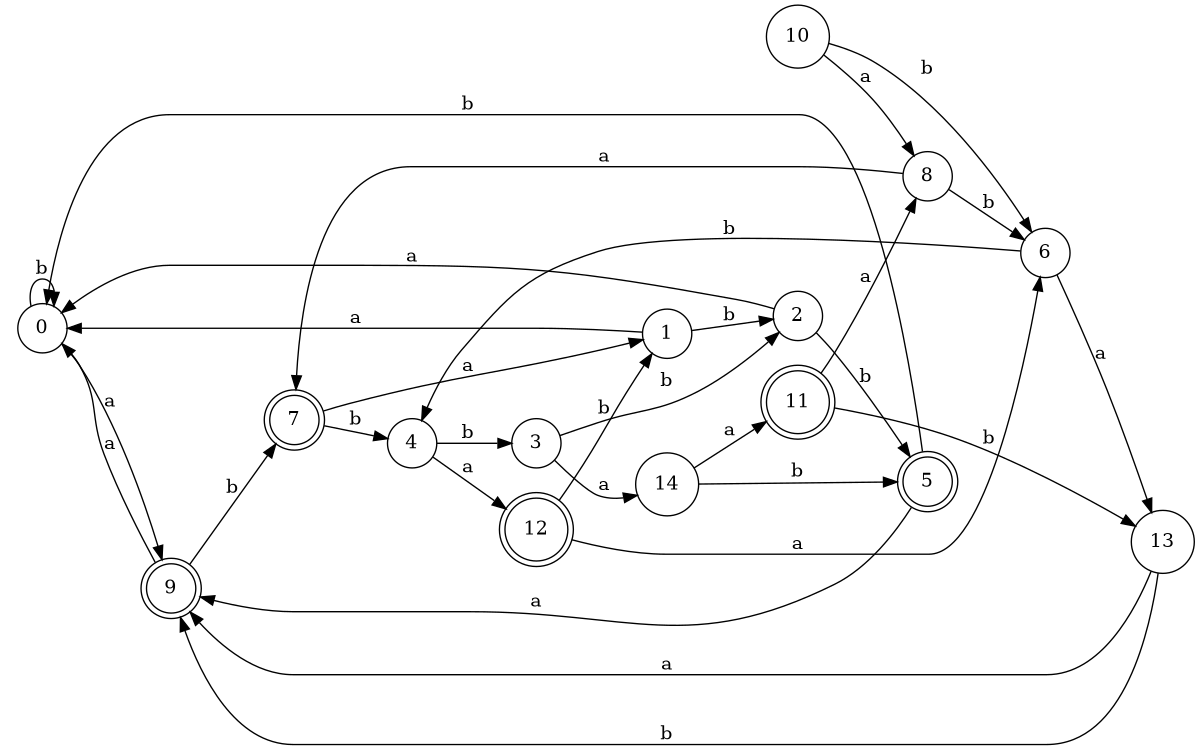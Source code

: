 digraph n12_1 {
__start0 [label="" shape="none"];

rankdir=LR;
size="8,5";

s0 [style="filled", color="black", fillcolor="white" shape="circle", label="0"];
s1 [style="filled", color="black", fillcolor="white" shape="circle", label="1"];
s2 [style="filled", color="black", fillcolor="white" shape="circle", label="2"];
s3 [style="filled", color="black", fillcolor="white" shape="circle", label="3"];
s4 [style="filled", color="black", fillcolor="white" shape="circle", label="4"];
s5 [style="rounded,filled", color="black", fillcolor="white" shape="doublecircle", label="5"];
s6 [style="filled", color="black", fillcolor="white" shape="circle", label="6"];
s7 [style="rounded,filled", color="black", fillcolor="white" shape="doublecircle", label="7"];
s8 [style="filled", color="black", fillcolor="white" shape="circle", label="8"];
s9 [style="rounded,filled", color="black", fillcolor="white" shape="doublecircle", label="9"];
s10 [style="filled", color="black", fillcolor="white" shape="circle", label="10"];
s11 [style="rounded,filled", color="black", fillcolor="white" shape="doublecircle", label="11"];
s12 [style="rounded,filled", color="black", fillcolor="white" shape="doublecircle", label="12"];
s13 [style="filled", color="black", fillcolor="white" shape="circle", label="13"];
s14 [style="filled", color="black", fillcolor="white" shape="circle", label="14"];
s0 -> s9 [label="a"];
s0 -> s0 [label="b"];
s1 -> s0 [label="a"];
s1 -> s2 [label="b"];
s2 -> s0 [label="a"];
s2 -> s5 [label="b"];
s3 -> s14 [label="a"];
s3 -> s2 [label="b"];
s4 -> s12 [label="a"];
s4 -> s3 [label="b"];
s5 -> s9 [label="a"];
s5 -> s0 [label="b"];
s6 -> s13 [label="a"];
s6 -> s4 [label="b"];
s7 -> s1 [label="a"];
s7 -> s4 [label="b"];
s8 -> s7 [label="a"];
s8 -> s6 [label="b"];
s9 -> s0 [label="a"];
s9 -> s7 [label="b"];
s10 -> s8 [label="a"];
s10 -> s6 [label="b"];
s11 -> s8 [label="a"];
s11 -> s13 [label="b"];
s12 -> s6 [label="a"];
s12 -> s1 [label="b"];
s13 -> s9 [label="a"];
s13 -> s9 [label="b"];
s14 -> s11 [label="a"];
s14 -> s5 [label="b"];

}